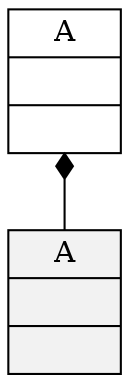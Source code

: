 
digraph AddDelays {
  node [shape=record]
  edge [dir=back, arrowtail=diamond]

A_1
 [label="{A||}"]
A_1_A [label="{A||}", style=filled, fillcolor=gray95]
A_1 -> A_1_A


}
